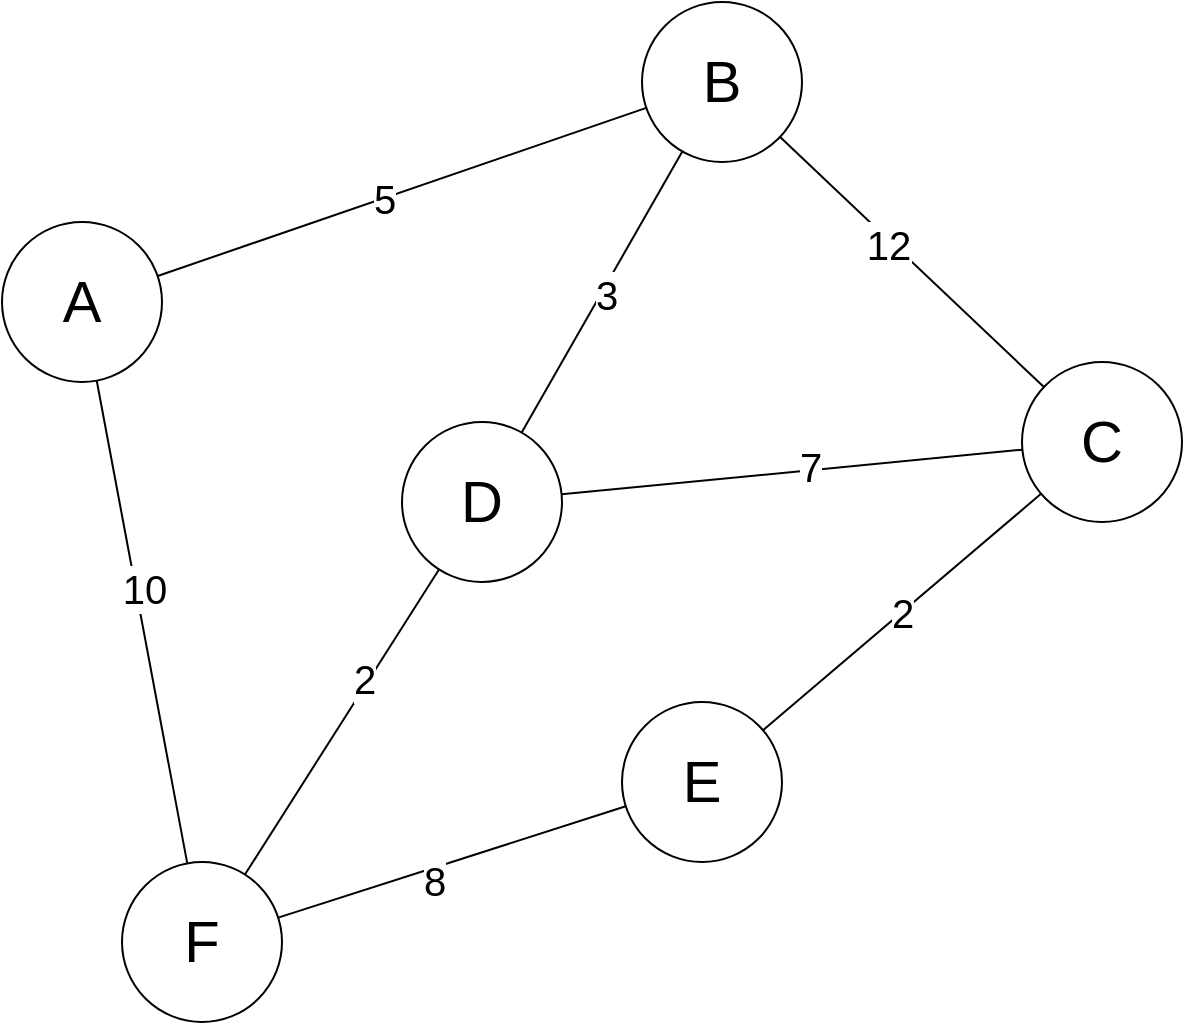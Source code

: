 <mxfile version="24.3.0" type="device">
  <diagram name="Page-1" id="82WoCepeNb8VyPyOYVg6">
    <mxGraphModel dx="1026" dy="657" grid="1" gridSize="10" guides="1" tooltips="1" connect="1" arrows="1" fold="1" page="1" pageScale="1" pageWidth="827" pageHeight="1169" math="0" shadow="0">
      <root>
        <mxCell id="0" />
        <mxCell id="1" parent="0" />
        <mxCell id="fjzKiK_bnsWZGunLnMp2-1" value="&lt;span style=&quot;font-size: 29px;&quot;&gt;A&lt;/span&gt;" style="ellipse;whiteSpace=wrap;html=1;aspect=fixed;" vertex="1" parent="1">
          <mxGeometry x="190" y="190" width="80" height="80" as="geometry" />
        </mxCell>
        <mxCell id="fjzKiK_bnsWZGunLnMp2-6" value="&lt;span style=&quot;font-size: 29px;&quot;&gt;B&lt;/span&gt;" style="ellipse;whiteSpace=wrap;html=1;aspect=fixed;" vertex="1" parent="1">
          <mxGeometry x="510" y="80" width="80" height="80" as="geometry" />
        </mxCell>
        <mxCell id="fjzKiK_bnsWZGunLnMp2-7" value="&lt;font style=&quot;font-size: 29px;&quot;&gt;C&lt;/font&gt;" style="ellipse;whiteSpace=wrap;html=1;aspect=fixed;" vertex="1" parent="1">
          <mxGeometry x="700" y="260" width="80" height="80" as="geometry" />
        </mxCell>
        <mxCell id="fjzKiK_bnsWZGunLnMp2-8" value="&lt;font style=&quot;font-size: 29px;&quot;&gt;E&lt;/font&gt;" style="ellipse;whiteSpace=wrap;html=1;aspect=fixed;" vertex="1" parent="1">
          <mxGeometry x="500" y="430" width="80" height="80" as="geometry" />
        </mxCell>
        <mxCell id="fjzKiK_bnsWZGunLnMp2-9" value="&lt;font style=&quot;font-size: 29px;&quot;&gt;F&lt;/font&gt;" style="ellipse;whiteSpace=wrap;html=1;aspect=fixed;" vertex="1" parent="1">
          <mxGeometry x="250" y="510" width="80" height="80" as="geometry" />
        </mxCell>
        <mxCell id="fjzKiK_bnsWZGunLnMp2-10" value="&lt;font style=&quot;font-size: 29px;&quot;&gt;D&lt;/font&gt;" style="ellipse;whiteSpace=wrap;html=1;aspect=fixed;" vertex="1" parent="1">
          <mxGeometry x="390" y="290" width="80" height="80" as="geometry" />
        </mxCell>
        <mxCell id="fjzKiK_bnsWZGunLnMp2-12" value="" style="endArrow=none;html=1;rounded=0;" edge="1" parent="1" source="fjzKiK_bnsWZGunLnMp2-6" target="fjzKiK_bnsWZGunLnMp2-1">
          <mxGeometry width="50" height="50" relative="1" as="geometry">
            <mxPoint x="360" y="310" as="sourcePoint" />
            <mxPoint x="410" y="260" as="targetPoint" />
          </mxGeometry>
        </mxCell>
        <mxCell id="fjzKiK_bnsWZGunLnMp2-20" value="&lt;font style=&quot;font-size: 20px;&quot;&gt;5&lt;/font&gt;" style="edgeLabel;html=1;align=center;verticalAlign=middle;resizable=0;points=[];" vertex="1" connectable="0" parent="fjzKiK_bnsWZGunLnMp2-12">
          <mxGeometry x="0.075" relative="1" as="geometry">
            <mxPoint as="offset" />
          </mxGeometry>
        </mxCell>
        <mxCell id="fjzKiK_bnsWZGunLnMp2-13" value="" style="endArrow=none;html=1;rounded=0;" edge="1" parent="1" source="fjzKiK_bnsWZGunLnMp2-7" target="fjzKiK_bnsWZGunLnMp2-10">
          <mxGeometry width="50" height="50" relative="1" as="geometry">
            <mxPoint x="522" y="143" as="sourcePoint" />
            <mxPoint x="278" y="227" as="targetPoint" />
          </mxGeometry>
        </mxCell>
        <mxCell id="fjzKiK_bnsWZGunLnMp2-23" value="&lt;span style=&quot;font-size: 20px;&quot;&gt;7&lt;/span&gt;" style="edgeLabel;html=1;align=center;verticalAlign=middle;resizable=0;points=[];" vertex="1" connectable="0" parent="fjzKiK_bnsWZGunLnMp2-13">
          <mxGeometry x="-0.08" y="-2" relative="1" as="geometry">
            <mxPoint as="offset" />
          </mxGeometry>
        </mxCell>
        <mxCell id="fjzKiK_bnsWZGunLnMp2-14" value="" style="endArrow=none;html=1;rounded=0;" edge="1" parent="1" source="fjzKiK_bnsWZGunLnMp2-7" target="fjzKiK_bnsWZGunLnMp2-6">
          <mxGeometry width="50" height="50" relative="1" as="geometry">
            <mxPoint x="532" y="153" as="sourcePoint" />
            <mxPoint x="288" y="237" as="targetPoint" />
          </mxGeometry>
        </mxCell>
        <mxCell id="fjzKiK_bnsWZGunLnMp2-21" value="&lt;span style=&quot;font-size: 20px;&quot;&gt;12&lt;/span&gt;" style="edgeLabel;html=1;align=center;verticalAlign=middle;resizable=0;points=[];" vertex="1" connectable="0" parent="fjzKiK_bnsWZGunLnMp2-14">
          <mxGeometry x="0.164" y="2" relative="1" as="geometry">
            <mxPoint as="offset" />
          </mxGeometry>
        </mxCell>
        <mxCell id="fjzKiK_bnsWZGunLnMp2-15" value="" style="endArrow=none;html=1;rounded=0;" edge="1" parent="1" source="fjzKiK_bnsWZGunLnMp2-6" target="fjzKiK_bnsWZGunLnMp2-10">
          <mxGeometry width="50" height="50" relative="1" as="geometry">
            <mxPoint x="542" y="163" as="sourcePoint" />
            <mxPoint x="298" y="247" as="targetPoint" />
          </mxGeometry>
        </mxCell>
        <mxCell id="fjzKiK_bnsWZGunLnMp2-22" value="&lt;span style=&quot;font-size: 20px;&quot;&gt;3&lt;/span&gt;" style="edgeLabel;html=1;align=center;verticalAlign=middle;resizable=0;points=[];" vertex="1" connectable="0" parent="fjzKiK_bnsWZGunLnMp2-15">
          <mxGeometry x="-0.002" y="2" relative="1" as="geometry">
            <mxPoint as="offset" />
          </mxGeometry>
        </mxCell>
        <mxCell id="fjzKiK_bnsWZGunLnMp2-16" value="&lt;span style=&quot;font-size: 20px;&quot;&gt;2&lt;/span&gt;" style="endArrow=none;html=1;rounded=0;" edge="1" parent="1" source="fjzKiK_bnsWZGunLnMp2-8" target="fjzKiK_bnsWZGunLnMp2-7">
          <mxGeometry x="-0.003" width="50" height="50" relative="1" as="geometry">
            <mxPoint x="552" y="173" as="sourcePoint" />
            <mxPoint x="308" y="257" as="targetPoint" />
            <mxPoint as="offset" />
          </mxGeometry>
        </mxCell>
        <mxCell id="fjzKiK_bnsWZGunLnMp2-17" value="" style="endArrow=none;html=1;rounded=0;" edge="1" parent="1" source="fjzKiK_bnsWZGunLnMp2-1" target="fjzKiK_bnsWZGunLnMp2-9">
          <mxGeometry width="50" height="50" relative="1" as="geometry">
            <mxPoint x="562" y="183" as="sourcePoint" />
            <mxPoint x="318" y="267" as="targetPoint" />
          </mxGeometry>
        </mxCell>
        <mxCell id="fjzKiK_bnsWZGunLnMp2-26" value="&lt;span style=&quot;font-size: 20px;&quot;&gt;10&lt;/span&gt;" style="edgeLabel;html=1;align=center;verticalAlign=middle;resizable=0;points=[];" vertex="1" connectable="0" parent="fjzKiK_bnsWZGunLnMp2-17">
          <mxGeometry x="-0.135" y="4" relative="1" as="geometry">
            <mxPoint as="offset" />
          </mxGeometry>
        </mxCell>
        <mxCell id="fjzKiK_bnsWZGunLnMp2-18" value="" style="endArrow=none;html=1;rounded=0;" edge="1" parent="1" source="fjzKiK_bnsWZGunLnMp2-10" target="fjzKiK_bnsWZGunLnMp2-9">
          <mxGeometry width="50" height="50" relative="1" as="geometry">
            <mxPoint x="572" y="193" as="sourcePoint" />
            <mxPoint x="328" y="277" as="targetPoint" />
          </mxGeometry>
        </mxCell>
        <mxCell id="fjzKiK_bnsWZGunLnMp2-25" value="&lt;span style=&quot;font-size: 20px;&quot;&gt;2&lt;/span&gt;" style="edgeLabel;html=1;align=center;verticalAlign=middle;resizable=0;points=[];" vertex="1" connectable="0" parent="fjzKiK_bnsWZGunLnMp2-18">
          <mxGeometry x="-0.271" y="-3" relative="1" as="geometry">
            <mxPoint as="offset" />
          </mxGeometry>
        </mxCell>
        <mxCell id="fjzKiK_bnsWZGunLnMp2-19" value="" style="endArrow=none;html=1;rounded=0;" edge="1" parent="1" source="fjzKiK_bnsWZGunLnMp2-8" target="fjzKiK_bnsWZGunLnMp2-9">
          <mxGeometry width="50" height="50" relative="1" as="geometry">
            <mxPoint x="582" y="203" as="sourcePoint" />
            <mxPoint x="338" y="287" as="targetPoint" />
          </mxGeometry>
        </mxCell>
        <mxCell id="fjzKiK_bnsWZGunLnMp2-24" value="&lt;span style=&quot;font-size: 20px;&quot;&gt;8&lt;/span&gt;" style="edgeLabel;html=1;align=center;verticalAlign=middle;resizable=0;points=[];" vertex="1" connectable="0" parent="fjzKiK_bnsWZGunLnMp2-19">
          <mxGeometry x="0.131" y="5" relative="1" as="geometry">
            <mxPoint as="offset" />
          </mxGeometry>
        </mxCell>
      </root>
    </mxGraphModel>
  </diagram>
</mxfile>
